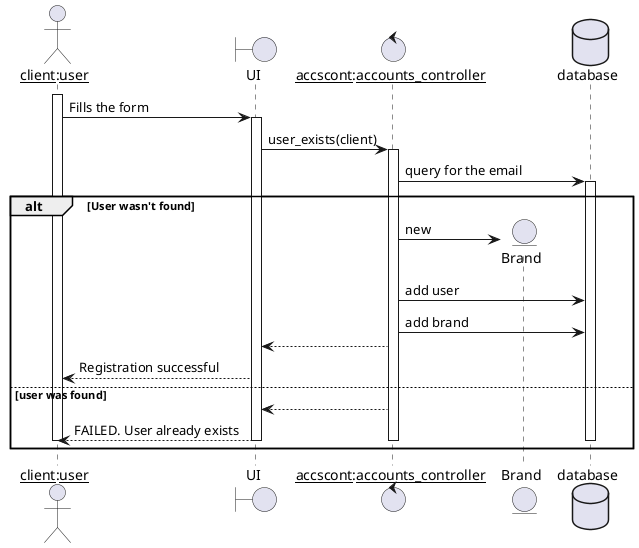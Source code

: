 @startuml
actor "__client__:__user__"
boundary UI
control "__accscont__:__accounts_controller__"
entity Brand
database database
activate "__client__:__user__" 
"__client__:__user__" -> UI: Fills the form
activate UI
UI -> "__accscont__:__accounts_controller__": user_exists(client)
activate "__accscont__:__accounts_controller__"
"__accscont__:__accounts_controller__" -> database: query for the email
alt User wasn't found
  activate database
  create Brand
  "__accscont__:__accounts_controller__" -> Brand : new
  "__accscont__:__accounts_controller__" -> database : add user
    "__accscont__:__accounts_controller__" -> database : add brand

  "__accscont__:__accounts_controller__" --> UI: 
  UI --> "__client__:__user__": Registration successful
else user was found
  "__accscont__:__accounts_controller__" --> UI: 
  UI --> "__client__:__user__": FAILED. User already exists
deactivate database
deactivate "__accscont__:__accounts_controller__"
deactivate UI
deactivate "__client__:__user__"
end
@enduml